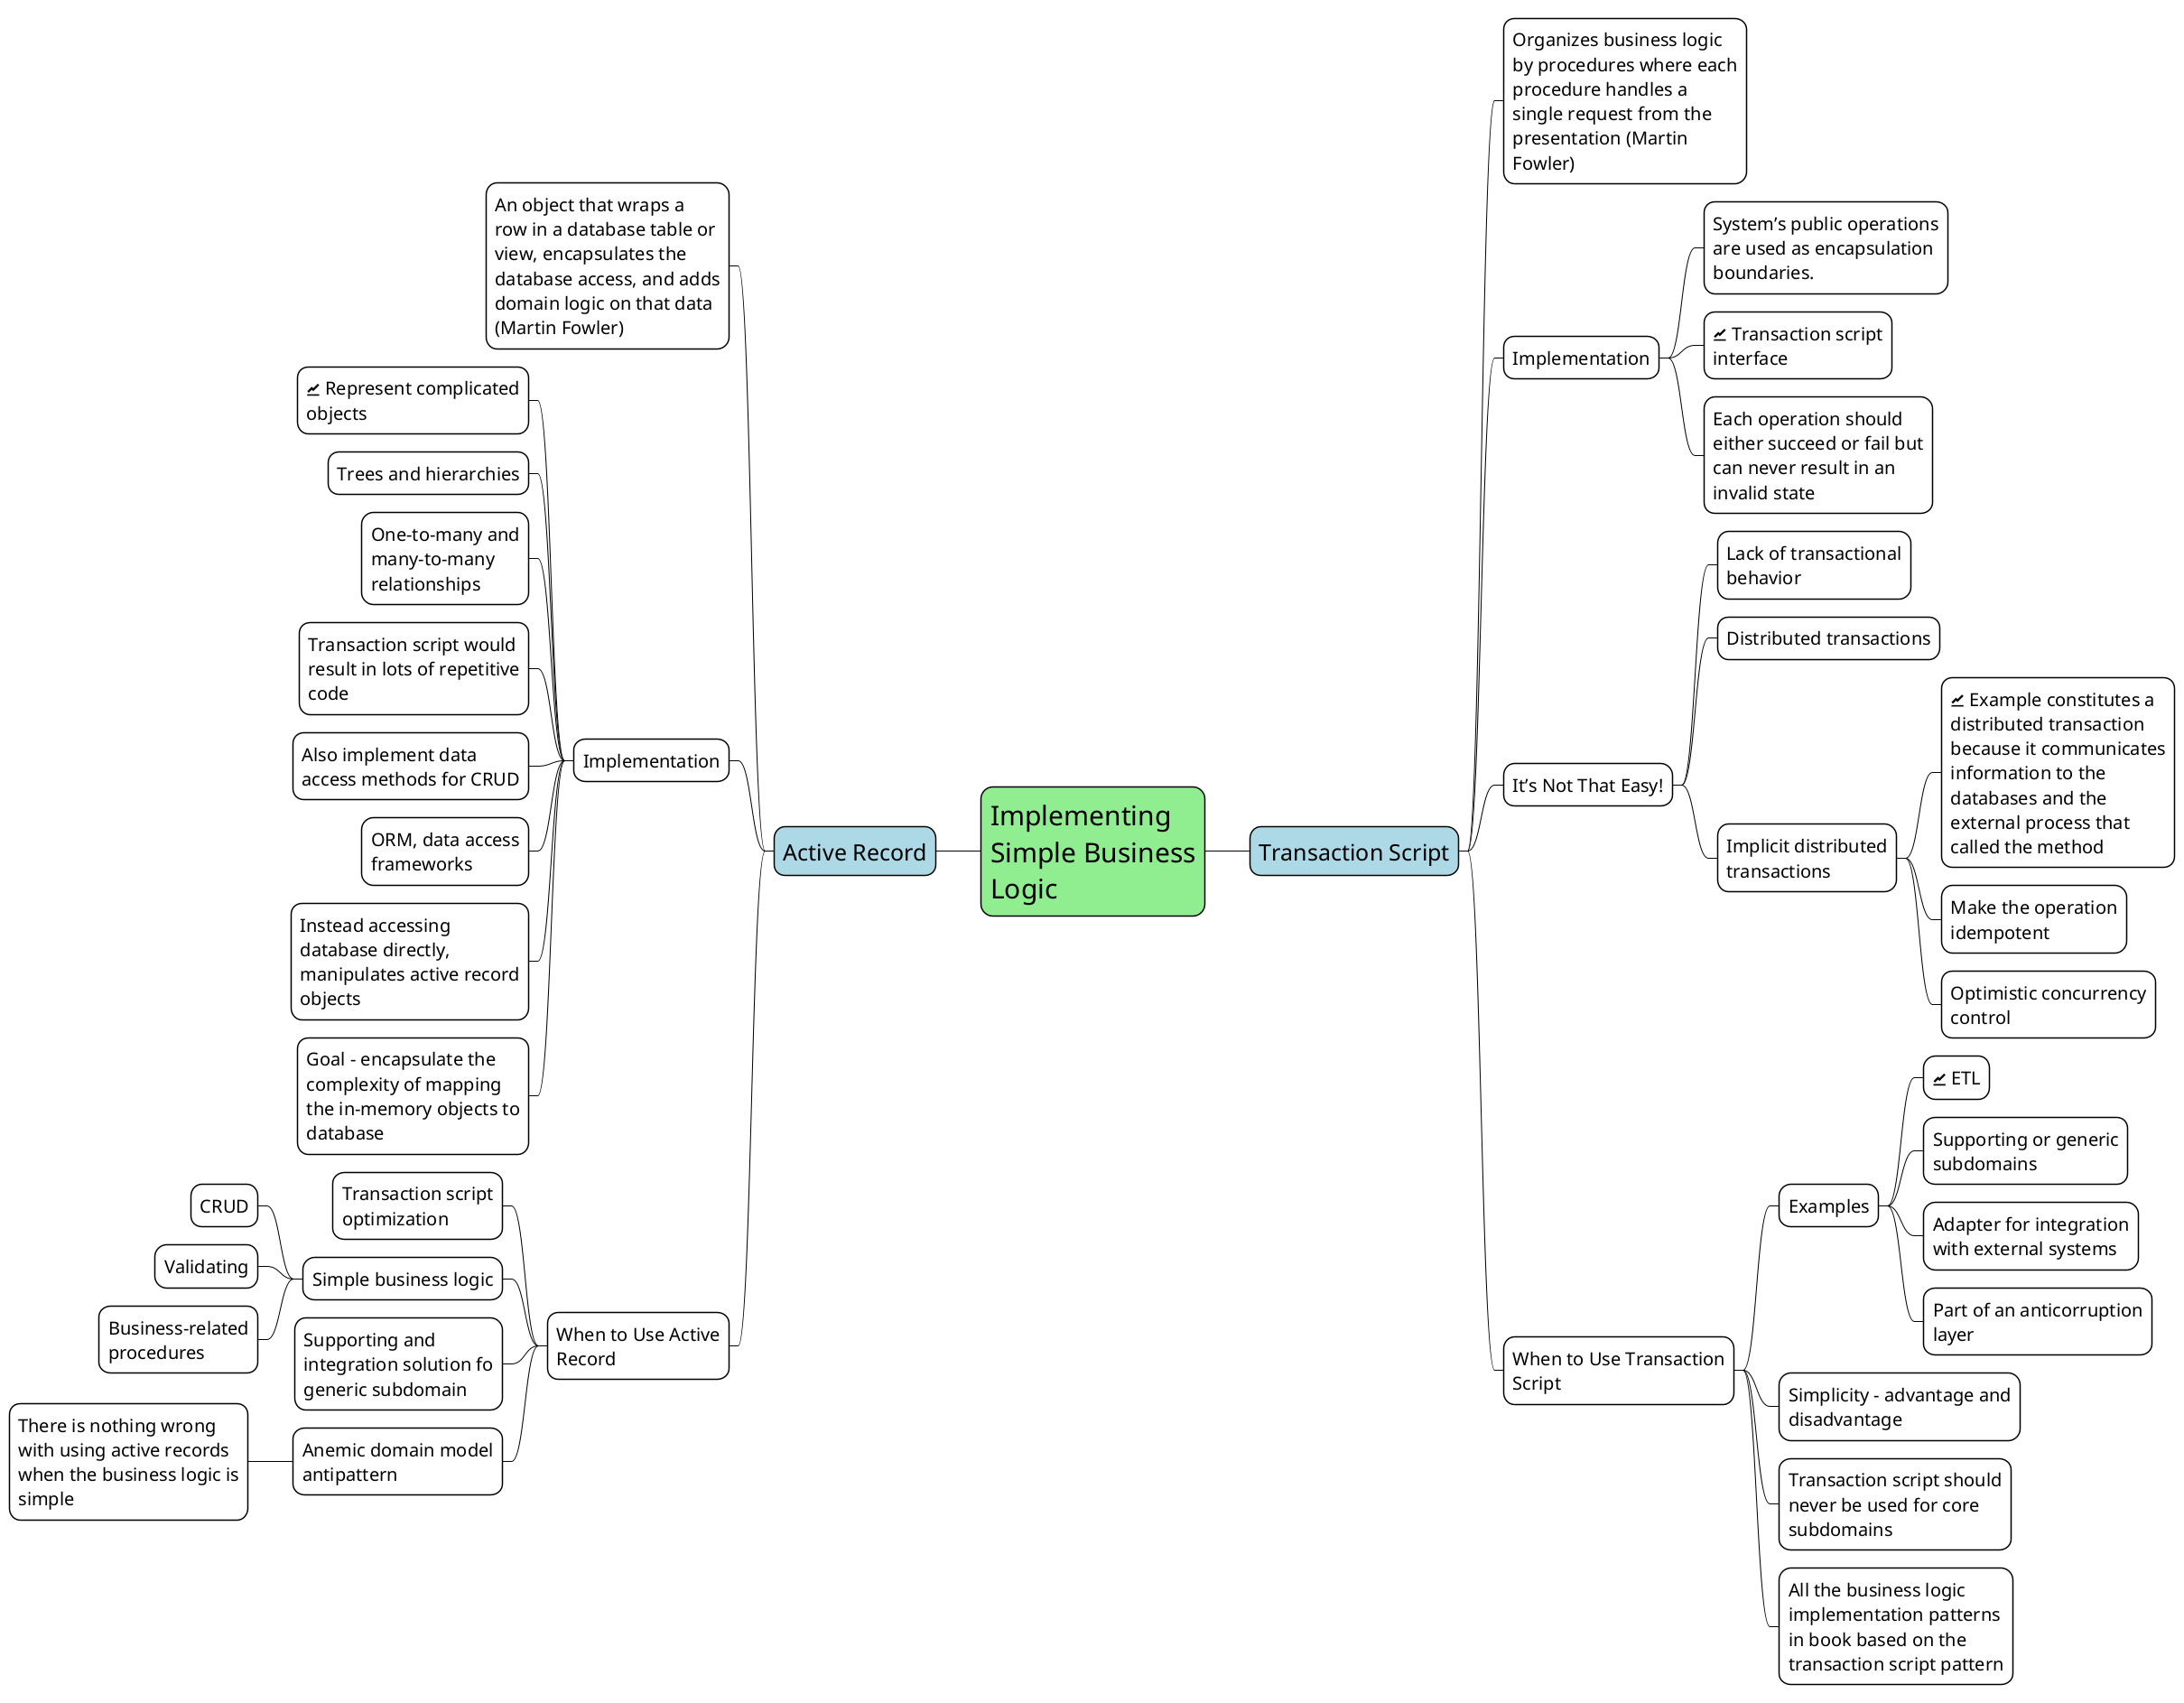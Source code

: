 @startmindmap
<style>
node {
    MaximumWidth 250
    FontSize 20
    BackgroundColor white
    LineColor black
}

rootNode {
    FontSize 30
    BackgroundColor lightgreen
}

:depth(1) {
    FontSize 25
    BackgroundColor lightblue
}

arrow {
    LineColor black
}
</style>


* Implementing Simple Business Logic

** Transaction Script
*** Organizes business logic by procedures where each procedure handles a single request from the presentation (Martin Fowler)
*** Implementation
**** System’s public operations are used as encapsulation boundaries.
**** <&graph> Transaction script interface
**** Each operation should either succeed or fail but can never result in an invalid state
*** It’s Not That Easy!
**** Lack of transactional behavior
**** Distributed transactions
**** Implicit distributed transactions
***** <&graph> Example constitutes a distributed transaction because it communicates information to the databases and the external process that called the method
***** Make the operation idempotent
***** Optimistic concurrency control
*** When to Use Transaction Script
**** Examples
***** <&graph> ETL
***** Supporting or generic subdomains
***** Adapter for integration with external systems
***** Part of an anticorruption layer
**** Simplicity - advantage and disadvantage
**** Transaction script should never be used for core subdomains
**** All the business logic implementation patterns in book based on the transaction script pattern

left side

** Active Record
*** An object that wraps a row in a database table or view, encapsulates the database access, and adds domain logic on that data (Martin Fowler)
*** Implementation
**** <&graph> Represent complicated objects
**** Trees and hierarchies
**** One-to-many and many-to-many relationships
**** Transaction script would result in lots of repetitive code
**** Also implement data access methods for CRUD
**** ORM, data access frameworks
**** Instead accessing database directly, manipulates active record objects
**** Goal - encapsulate the complexity of mapping the in-memory objects to database
*** When to Use Active Record
**** Transaction script optimization
**** Simple business logic
***** CRUD
***** Validating
***** Business-related procedures
**** Supporting and integration solution fo generic subdomain
**** Anemic domain model antipattern
***** There is nothing wrong with using active records when the business logic is simple

@endmindmap
